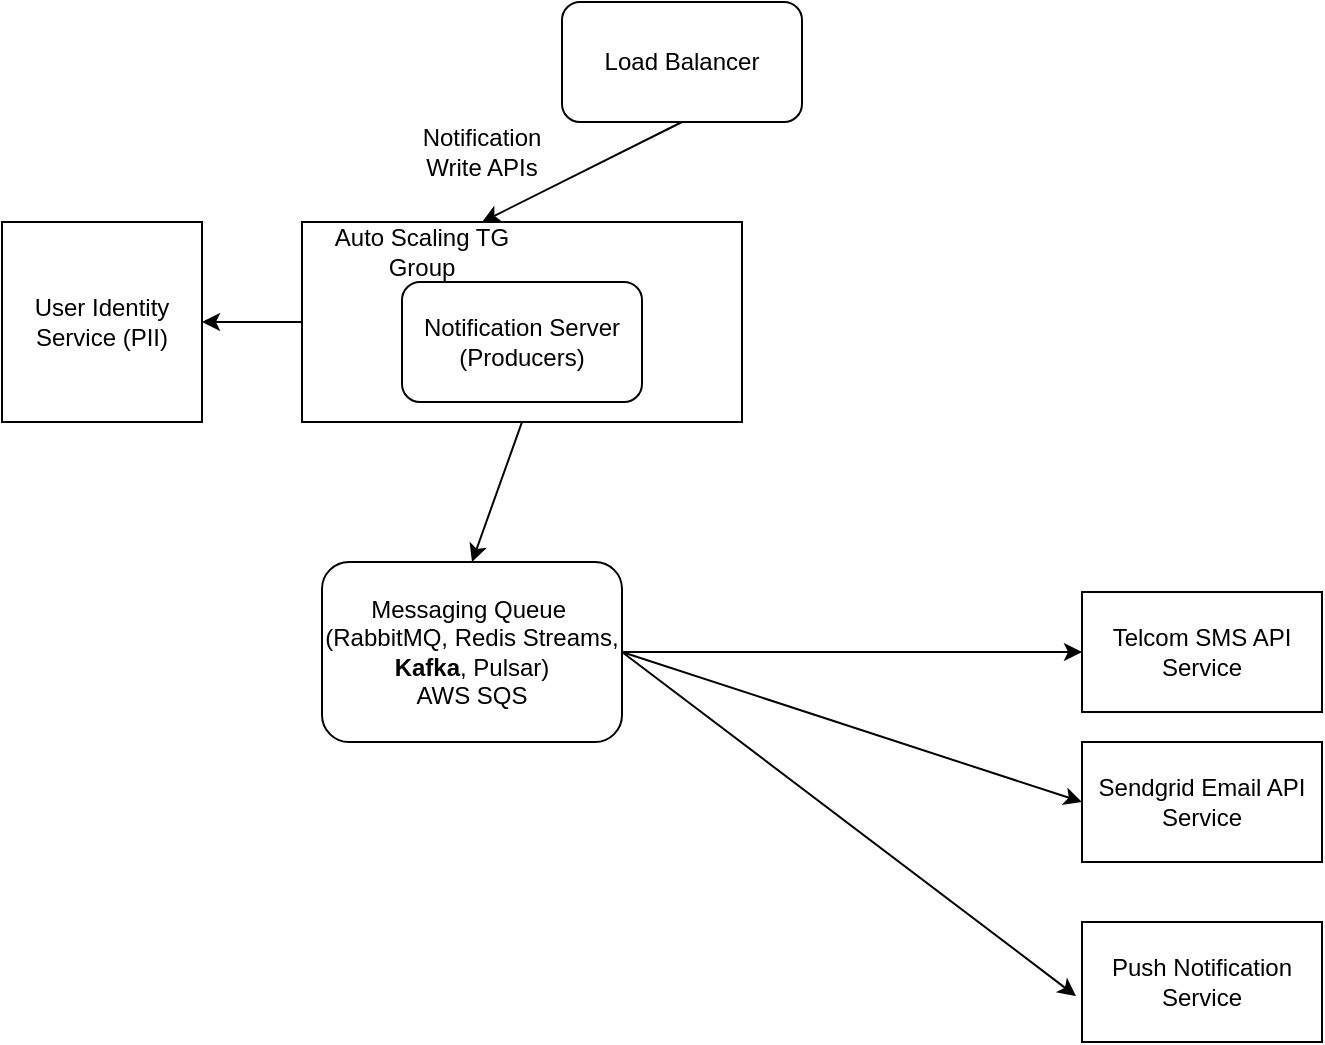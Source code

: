 <mxfile version="15.7.3" type="github">
  <diagram id="s9_dTgc7p5rhCksrBfY1" name="Page-1">
    <mxGraphModel dx="946" dy="503" grid="1" gridSize="10" guides="1" tooltips="1" connect="1" arrows="1" fold="1" page="1" pageScale="1" pageWidth="850" pageHeight="1100" math="0" shadow="0">
      <root>
        <mxCell id="0" />
        <mxCell id="1" parent="0" />
        <mxCell id="-2GKroH-sKb8QGA59u33-1" value="Load Balancer" style="rounded=1;whiteSpace=wrap;html=1;" vertex="1" parent="1">
          <mxGeometry x="450" y="140" width="120" height="60" as="geometry" />
        </mxCell>
        <mxCell id="-2GKroH-sKb8QGA59u33-2" value="" style="rounded=0;whiteSpace=wrap;html=1;" vertex="1" parent="1">
          <mxGeometry x="320" y="250" width="220" height="100" as="geometry" />
        </mxCell>
        <mxCell id="-2GKroH-sKb8QGA59u33-3" value="Auto Scaling TG Group" style="text;html=1;strokeColor=none;fillColor=none;align=center;verticalAlign=middle;whiteSpace=wrap;rounded=0;" vertex="1" parent="1">
          <mxGeometry x="320" y="250" width="120" height="30" as="geometry" />
        </mxCell>
        <mxCell id="-2GKroH-sKb8QGA59u33-4" value="Notification Server (Producers)" style="rounded=1;whiteSpace=wrap;html=1;" vertex="1" parent="1">
          <mxGeometry x="370" y="280" width="120" height="60" as="geometry" />
        </mxCell>
        <mxCell id="-2GKroH-sKb8QGA59u33-5" value="Messaging Queue&amp;nbsp;&lt;br&gt;(RabbitMQ, Redis Streams, &lt;b&gt;Kafka&lt;/b&gt;, Pulsar)&lt;br&gt;AWS SQS" style="rounded=1;whiteSpace=wrap;html=1;" vertex="1" parent="1">
          <mxGeometry x="330" y="420" width="150" height="90" as="geometry" />
        </mxCell>
        <mxCell id="-2GKroH-sKb8QGA59u33-11" value="" style="endArrow=classic;html=1;rounded=0;exitX=0.5;exitY=1;exitDx=0;exitDy=0;entryX=0.75;entryY=0;entryDx=0;entryDy=0;" edge="1" parent="1" source="-2GKroH-sKb8QGA59u33-1" target="-2GKroH-sKb8QGA59u33-3">
          <mxGeometry width="50" height="50" relative="1" as="geometry">
            <mxPoint x="380" y="180" as="sourcePoint" />
            <mxPoint x="610" y="290" as="targetPoint" />
          </mxGeometry>
        </mxCell>
        <mxCell id="-2GKroH-sKb8QGA59u33-12" value="Notification Write APIs" style="text;html=1;strokeColor=none;fillColor=none;align=center;verticalAlign=middle;whiteSpace=wrap;rounded=0;" vertex="1" parent="1">
          <mxGeometry x="380" y="200" width="60" height="30" as="geometry" />
        </mxCell>
        <mxCell id="-2GKroH-sKb8QGA59u33-13" value="" style="endArrow=classic;html=1;rounded=0;exitX=0.5;exitY=1;exitDx=0;exitDy=0;entryX=0.5;entryY=0;entryDx=0;entryDy=0;" edge="1" parent="1" source="-2GKroH-sKb8QGA59u33-2" target="-2GKroH-sKb8QGA59u33-5">
          <mxGeometry width="50" height="50" relative="1" as="geometry">
            <mxPoint x="560" y="340" as="sourcePoint" />
            <mxPoint x="610" y="290" as="targetPoint" />
          </mxGeometry>
        </mxCell>
        <mxCell id="-2GKroH-sKb8QGA59u33-18" value="Telcom SMS API Service" style="rounded=0;whiteSpace=wrap;html=1;" vertex="1" parent="1">
          <mxGeometry x="710" y="435" width="120" height="60" as="geometry" />
        </mxCell>
        <mxCell id="-2GKroH-sKb8QGA59u33-19" value="" style="endArrow=classic;html=1;rounded=0;exitX=1;exitY=0.5;exitDx=0;exitDy=0;entryX=0;entryY=0.5;entryDx=0;entryDy=0;" edge="1" parent="1" source="-2GKroH-sKb8QGA59u33-5" target="-2GKroH-sKb8QGA59u33-18">
          <mxGeometry width="50" height="50" relative="1" as="geometry">
            <mxPoint x="645" y="350" as="sourcePoint" />
            <mxPoint x="670" y="300" as="targetPoint" />
          </mxGeometry>
        </mxCell>
        <mxCell id="-2GKroH-sKb8QGA59u33-21" value="Sendgrid Email API Service" style="rounded=0;whiteSpace=wrap;html=1;" vertex="1" parent="1">
          <mxGeometry x="710" y="510" width="120" height="60" as="geometry" />
        </mxCell>
        <mxCell id="-2GKroH-sKb8QGA59u33-22" value="" style="endArrow=classic;html=1;rounded=0;exitX=1;exitY=0.5;exitDx=0;exitDy=0;entryX=0;entryY=0.5;entryDx=0;entryDy=0;" edge="1" parent="1" source="-2GKroH-sKb8QGA59u33-5" target="-2GKroH-sKb8QGA59u33-21">
          <mxGeometry width="50" height="50" relative="1" as="geometry">
            <mxPoint x="645" y="350" as="sourcePoint" />
            <mxPoint x="670" y="330" as="targetPoint" />
          </mxGeometry>
        </mxCell>
        <mxCell id="-2GKroH-sKb8QGA59u33-23" value="Push Notification Service" style="rounded=0;whiteSpace=wrap;html=1;" vertex="1" parent="1">
          <mxGeometry x="710" y="600" width="120" height="60" as="geometry" />
        </mxCell>
        <mxCell id="-2GKroH-sKb8QGA59u33-24" value="" style="endArrow=classic;html=1;rounded=0;entryX=-0.025;entryY=0.617;entryDx=0;entryDy=0;entryPerimeter=0;" edge="1" parent="1" target="-2GKroH-sKb8QGA59u33-23">
          <mxGeometry width="50" height="50" relative="1" as="geometry">
            <mxPoint x="480" y="465" as="sourcePoint" />
            <mxPoint x="710" y="450" as="targetPoint" />
          </mxGeometry>
        </mxCell>
        <mxCell id="-2GKroH-sKb8QGA59u33-32" value="User Identity Service (PII)" style="whiteSpace=wrap;html=1;aspect=fixed;" vertex="1" parent="1">
          <mxGeometry x="170" y="250" width="100" height="100" as="geometry" />
        </mxCell>
        <mxCell id="-2GKroH-sKb8QGA59u33-33" value="" style="endArrow=classic;html=1;rounded=0;exitX=0;exitY=0.5;exitDx=0;exitDy=0;entryX=1;entryY=0.5;entryDx=0;entryDy=0;" edge="1" parent="1" source="-2GKroH-sKb8QGA59u33-2" target="-2GKroH-sKb8QGA59u33-32">
          <mxGeometry width="50" height="50" relative="1" as="geometry">
            <mxPoint x="520" y="400" as="sourcePoint" />
            <mxPoint x="570" y="350" as="targetPoint" />
          </mxGeometry>
        </mxCell>
      </root>
    </mxGraphModel>
  </diagram>
</mxfile>
